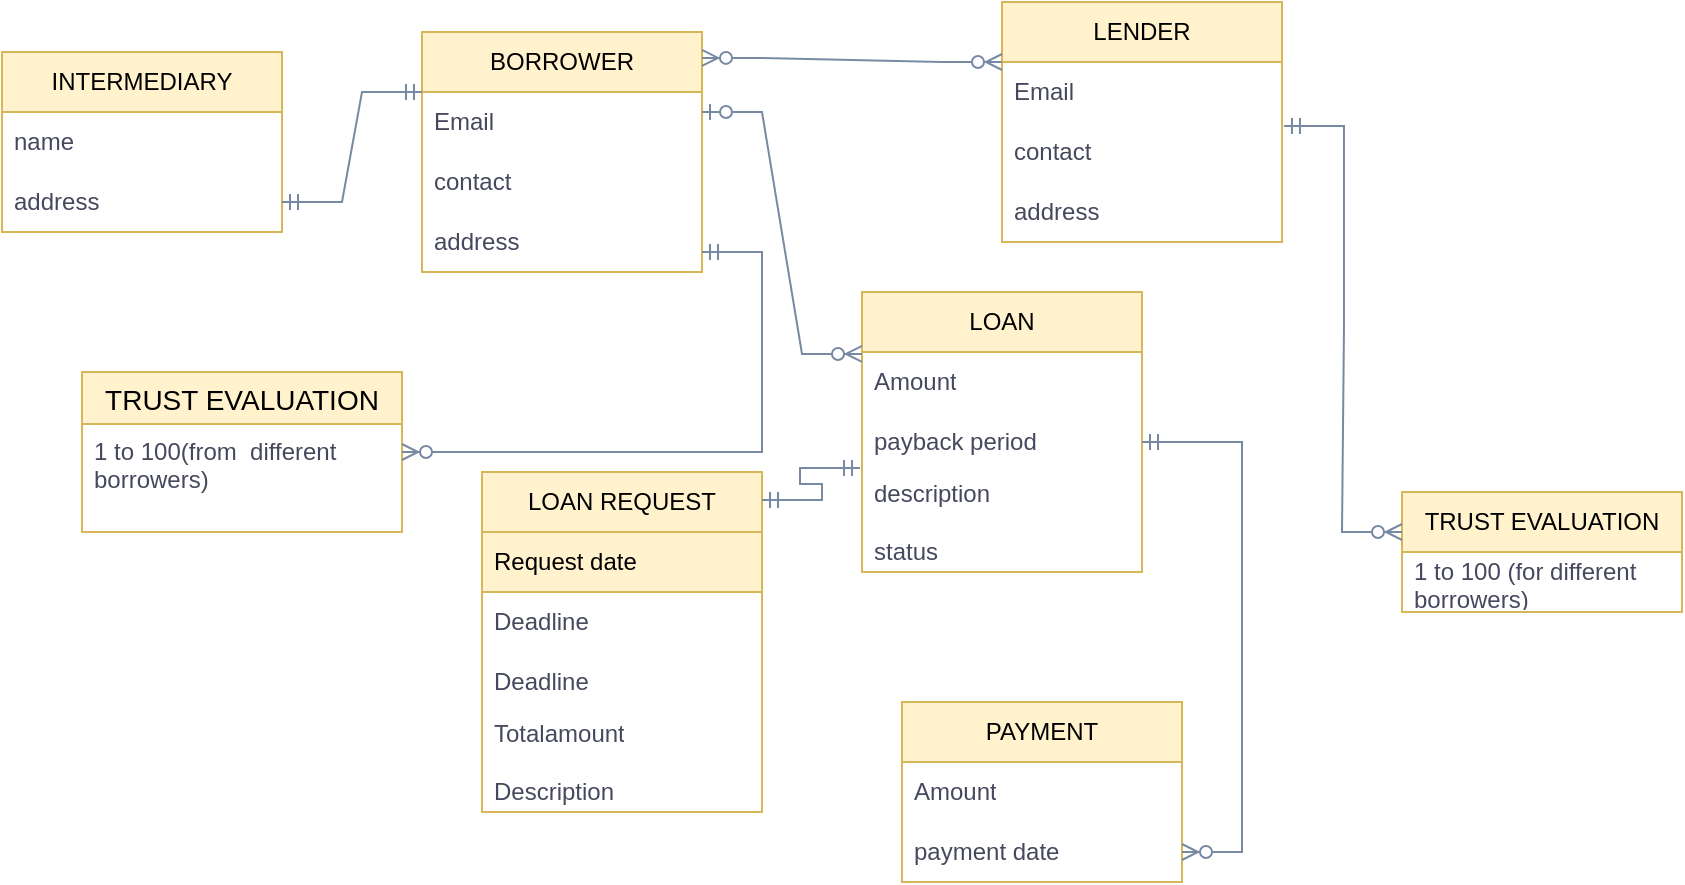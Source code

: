 <mxfile version="24.2.5" type="device">
  <diagram name="Page-1" id="6RLgo2dzrJijFMjTfPJx">
    <mxGraphModel dx="1866" dy="607" grid="1" gridSize="10" guides="1" tooltips="1" connect="1" arrows="1" fold="1" page="1" pageScale="1" pageWidth="850" pageHeight="1100" math="0" shadow="0">
      <root>
        <object label="" id="0">
          <mxCell />
        </object>
        <mxCell id="1" parent="0" />
        <mxCell id="Lgr2Lh1rhaSaIgezl0P1-1" value="BORROWER" style="swimlane;fontStyle=0;childLayout=stackLayout;horizontal=1;startSize=30;horizontalStack=0;resizeParent=1;resizeParentMax=0;resizeLast=0;collapsible=1;marginBottom=0;whiteSpace=wrap;html=1;labelBackgroundColor=none;fillColor=#fff2cc;strokeColor=#d6b656;" parent="1" vertex="1">
          <mxGeometry x="120" y="30" width="140" height="120" as="geometry" />
        </mxCell>
        <mxCell id="Lgr2Lh1rhaSaIgezl0P1-2" value="Email&lt;br&gt;" style="text;strokeColor=none;fillColor=none;align=left;verticalAlign=middle;spacingLeft=4;spacingRight=4;overflow=hidden;points=[[0,0.5],[1,0.5]];portConstraint=eastwest;rotatable=0;whiteSpace=wrap;html=1;labelBackgroundColor=none;fontColor=#46495D;" parent="Lgr2Lh1rhaSaIgezl0P1-1" vertex="1">
          <mxGeometry y="30" width="140" height="30" as="geometry" />
        </mxCell>
        <mxCell id="Lgr2Lh1rhaSaIgezl0P1-3" value="contact" style="text;strokeColor=none;fillColor=none;align=left;verticalAlign=middle;spacingLeft=4;spacingRight=4;overflow=hidden;points=[[0,0.5],[1,0.5]];portConstraint=eastwest;rotatable=0;whiteSpace=wrap;html=1;labelBackgroundColor=none;fontColor=#46495D;" parent="Lgr2Lh1rhaSaIgezl0P1-1" vertex="1">
          <mxGeometry y="60" width="140" height="30" as="geometry" />
        </mxCell>
        <mxCell id="Lgr2Lh1rhaSaIgezl0P1-4" value="address" style="text;strokeColor=none;fillColor=none;align=left;verticalAlign=middle;spacingLeft=4;spacingRight=4;overflow=hidden;points=[[0,0.5],[1,0.5]];portConstraint=eastwest;rotatable=0;whiteSpace=wrap;html=1;labelBackgroundColor=none;fontColor=#46495D;" parent="Lgr2Lh1rhaSaIgezl0P1-1" vertex="1">
          <mxGeometry y="90" width="140" height="30" as="geometry" />
        </mxCell>
        <mxCell id="Lgr2Lh1rhaSaIgezl0P1-5" value="LENDER" style="swimlane;fontStyle=0;childLayout=stackLayout;horizontal=1;startSize=30;horizontalStack=0;resizeParent=1;resizeParentMax=0;resizeLast=0;collapsible=1;marginBottom=0;whiteSpace=wrap;html=1;labelBackgroundColor=none;fillColor=#fff2cc;strokeColor=#d6b656;" parent="1" vertex="1">
          <mxGeometry x="410" y="15" width="140" height="120" as="geometry" />
        </mxCell>
        <mxCell id="Lgr2Lh1rhaSaIgezl0P1-6" value="Email" style="text;strokeColor=none;fillColor=none;align=left;verticalAlign=middle;spacingLeft=4;spacingRight=4;overflow=hidden;points=[[0,0.5],[1,0.5]];portConstraint=eastwest;rotatable=0;whiteSpace=wrap;html=1;labelBackgroundColor=none;fontColor=#46495D;" parent="Lgr2Lh1rhaSaIgezl0P1-5" vertex="1">
          <mxGeometry y="30" width="140" height="30" as="geometry" />
        </mxCell>
        <mxCell id="Lgr2Lh1rhaSaIgezl0P1-7" value="contact" style="text;strokeColor=none;fillColor=none;align=left;verticalAlign=middle;spacingLeft=4;spacingRight=4;overflow=hidden;points=[[0,0.5],[1,0.5]];portConstraint=eastwest;rotatable=0;whiteSpace=wrap;html=1;labelBackgroundColor=none;fontColor=#46495D;" parent="Lgr2Lh1rhaSaIgezl0P1-5" vertex="1">
          <mxGeometry y="60" width="140" height="30" as="geometry" />
        </mxCell>
        <mxCell id="Lgr2Lh1rhaSaIgezl0P1-8" value="address" style="text;strokeColor=none;fillColor=none;align=left;verticalAlign=middle;spacingLeft=4;spacingRight=4;overflow=hidden;points=[[0,0.5],[1,0.5]];portConstraint=eastwest;rotatable=0;whiteSpace=wrap;html=1;labelBackgroundColor=none;fontColor=#46495D;" parent="Lgr2Lh1rhaSaIgezl0P1-5" vertex="1">
          <mxGeometry y="90" width="140" height="30" as="geometry" />
        </mxCell>
        <mxCell id="Lgr2Lh1rhaSaIgezl0P1-9" value="INTERMEDIARY" style="swimlane;fontStyle=0;childLayout=stackLayout;horizontal=1;startSize=30;horizontalStack=0;resizeParent=1;resizeParentMax=0;resizeLast=0;collapsible=1;marginBottom=0;whiteSpace=wrap;html=1;labelBackgroundColor=none;fillColor=#fff2cc;strokeColor=#d6b656;" parent="1" vertex="1">
          <mxGeometry x="-90" y="40" width="140" height="90" as="geometry" />
        </mxCell>
        <mxCell id="Lgr2Lh1rhaSaIgezl0P1-10" value="name" style="text;strokeColor=none;fillColor=none;align=left;verticalAlign=middle;spacingLeft=4;spacingRight=4;overflow=hidden;points=[[0,0.5],[1,0.5]];portConstraint=eastwest;rotatable=0;whiteSpace=wrap;html=1;labelBackgroundColor=none;fontColor=#46495D;" parent="Lgr2Lh1rhaSaIgezl0P1-9" vertex="1">
          <mxGeometry y="30" width="140" height="30" as="geometry" />
        </mxCell>
        <mxCell id="Lgr2Lh1rhaSaIgezl0P1-12" value="address" style="text;strokeColor=none;fillColor=none;align=left;verticalAlign=middle;spacingLeft=4;spacingRight=4;overflow=hidden;points=[[0,0.5],[1,0.5]];portConstraint=eastwest;rotatable=0;whiteSpace=wrap;html=1;labelBackgroundColor=none;fontColor=#46495D;" parent="Lgr2Lh1rhaSaIgezl0P1-9" vertex="1">
          <mxGeometry y="60" width="140" height="30" as="geometry" />
        </mxCell>
        <mxCell id="Lgr2Lh1rhaSaIgezl0P1-13" value="LOAN REQUEST" style="swimlane;fontStyle=0;childLayout=stackLayout;horizontal=1;startSize=30;horizontalStack=0;resizeParent=1;resizeParentMax=0;resizeLast=0;collapsible=1;marginBottom=0;whiteSpace=wrap;html=1;labelBackgroundColor=none;fillColor=#fff2cc;strokeColor=#d6b656;" parent="1" vertex="1">
          <mxGeometry x="150" y="250" width="140" height="170" as="geometry" />
        </mxCell>
        <mxCell id="Lgr2Lh1rhaSaIgezl0P1-14" value="Request date" style="text;strokeColor=#d6b656;fillColor=#fff2cc;align=left;verticalAlign=middle;spacingLeft=4;spacingRight=4;overflow=hidden;points=[[0,0.5],[1,0.5]];portConstraint=eastwest;rotatable=0;whiteSpace=wrap;html=1;labelBackgroundColor=none;" parent="Lgr2Lh1rhaSaIgezl0P1-13" vertex="1">
          <mxGeometry y="30" width="140" height="30" as="geometry" />
        </mxCell>
        <mxCell id="Lgr2Lh1rhaSaIgezl0P1-37" value="Deadline" style="text;strokeColor=none;fillColor=none;align=left;verticalAlign=middle;spacingLeft=4;spacingRight=4;overflow=hidden;points=[[0,0.5],[1,0.5]];portConstraint=eastwest;rotatable=0;whiteSpace=wrap;html=1;labelBackgroundColor=none;fontColor=#46495D;" parent="Lgr2Lh1rhaSaIgezl0P1-13" vertex="1">
          <mxGeometry y="60" width="140" height="30" as="geometry" />
        </mxCell>
        <mxCell id="Lgr2Lh1rhaSaIgezl0P1-15" value="Deadline" style="text;strokeColor=none;fillColor=none;align=left;verticalAlign=middle;spacingLeft=4;spacingRight=4;overflow=hidden;points=[[0,0.5],[1,0.5]];portConstraint=eastwest;rotatable=0;whiteSpace=wrap;html=1;labelBackgroundColor=none;fontColor=#46495D;" parent="Lgr2Lh1rhaSaIgezl0P1-13" vertex="1">
          <mxGeometry y="90" width="140" height="30" as="geometry" />
        </mxCell>
        <mxCell id="Lgr2Lh1rhaSaIgezl0P1-16" value="Totalamount&lt;br&gt;&lt;br&gt;Description" style="text;strokeColor=none;fillColor=none;align=left;verticalAlign=middle;spacingLeft=4;spacingRight=4;overflow=hidden;points=[[0,0.5],[1,0.5]];portConstraint=eastwest;rotatable=0;whiteSpace=wrap;html=1;labelBackgroundColor=none;fontColor=#46495D;" parent="Lgr2Lh1rhaSaIgezl0P1-13" vertex="1">
          <mxGeometry y="120" width="140" height="50" as="geometry" />
        </mxCell>
        <mxCell id="Lgr2Lh1rhaSaIgezl0P1-18" value="LOAN" style="swimlane;fontStyle=0;childLayout=stackLayout;horizontal=1;startSize=30;horizontalStack=0;resizeParent=1;resizeParentMax=0;resizeLast=0;collapsible=1;marginBottom=0;whiteSpace=wrap;html=1;labelBackgroundColor=none;fillColor=#fff2cc;strokeColor=#d6b656;" parent="1" vertex="1">
          <mxGeometry x="340" y="160" width="140" height="140" as="geometry" />
        </mxCell>
        <mxCell id="Lgr2Lh1rhaSaIgezl0P1-19" value="Amount" style="text;strokeColor=none;fillColor=none;align=left;verticalAlign=middle;spacingLeft=4;spacingRight=4;overflow=hidden;points=[[0,0.5],[1,0.5]];portConstraint=eastwest;rotatable=0;whiteSpace=wrap;html=1;labelBackgroundColor=none;fontColor=#46495D;" parent="Lgr2Lh1rhaSaIgezl0P1-18" vertex="1">
          <mxGeometry y="30" width="140" height="30" as="geometry" />
        </mxCell>
        <mxCell id="Lgr2Lh1rhaSaIgezl0P1-20" value="payback period" style="text;strokeColor=none;fillColor=none;align=left;verticalAlign=middle;spacingLeft=4;spacingRight=4;overflow=hidden;points=[[0,0.5],[1,0.5]];portConstraint=eastwest;rotatable=0;whiteSpace=wrap;html=1;labelBackgroundColor=none;fontColor=#46495D;" parent="Lgr2Lh1rhaSaIgezl0P1-18" vertex="1">
          <mxGeometry y="60" width="140" height="30" as="geometry" />
        </mxCell>
        <mxCell id="Lgr2Lh1rhaSaIgezl0P1-21" value="description&lt;br&gt;&lt;br&gt;status" style="text;strokeColor=none;fillColor=none;align=left;verticalAlign=middle;spacingLeft=4;spacingRight=4;overflow=hidden;points=[[0,0.5],[1,0.5]];portConstraint=eastwest;rotatable=0;whiteSpace=wrap;html=1;labelBackgroundColor=none;fontColor=#46495D;" parent="Lgr2Lh1rhaSaIgezl0P1-18" vertex="1">
          <mxGeometry y="90" width="140" height="50" as="geometry" />
        </mxCell>
        <mxCell id="Lgr2Lh1rhaSaIgezl0P1-22" value="PAYMENT" style="swimlane;fontStyle=0;childLayout=stackLayout;horizontal=1;startSize=30;horizontalStack=0;resizeParent=1;resizeParentMax=0;resizeLast=0;collapsible=1;marginBottom=0;whiteSpace=wrap;html=1;labelBackgroundColor=none;fillColor=#fff2cc;strokeColor=#d6b656;" parent="1" vertex="1">
          <mxGeometry x="360" y="365" width="140" height="90" as="geometry" />
        </mxCell>
        <mxCell id="Lgr2Lh1rhaSaIgezl0P1-23" value="Amount" style="text;strokeColor=none;fillColor=none;align=left;verticalAlign=middle;spacingLeft=4;spacingRight=4;overflow=hidden;points=[[0,0.5],[1,0.5]];portConstraint=eastwest;rotatable=0;whiteSpace=wrap;html=1;labelBackgroundColor=none;fontColor=#46495D;" parent="Lgr2Lh1rhaSaIgezl0P1-22" vertex="1">
          <mxGeometry y="30" width="140" height="30" as="geometry" />
        </mxCell>
        <mxCell id="Lgr2Lh1rhaSaIgezl0P1-24" value="payment date" style="text;strokeColor=none;fillColor=none;align=left;verticalAlign=middle;spacingLeft=4;spacingRight=4;overflow=hidden;points=[[0,0.5],[1,0.5]];portConstraint=eastwest;rotatable=0;whiteSpace=wrap;html=1;labelBackgroundColor=none;fontColor=#46495D;" parent="Lgr2Lh1rhaSaIgezl0P1-22" vertex="1">
          <mxGeometry y="60" width="140" height="30" as="geometry" />
        </mxCell>
        <mxCell id="Lgr2Lh1rhaSaIgezl0P1-30" value="TRUST EVALUATION" style="swimlane;fontStyle=0;childLayout=stackLayout;horizontal=1;startSize=30;horizontalStack=0;resizeParent=1;resizeParentMax=0;resizeLast=0;collapsible=1;marginBottom=0;whiteSpace=wrap;html=1;labelBackgroundColor=none;fillColor=#fff2cc;strokeColor=#d6b656;" parent="1" vertex="1">
          <mxGeometry x="610" y="260" width="140" height="60" as="geometry" />
        </mxCell>
        <mxCell id="Lgr2Lh1rhaSaIgezl0P1-33" value="1 to 100 (for different borrowers)" style="text;strokeColor=none;fillColor=none;align=left;verticalAlign=middle;spacingLeft=4;spacingRight=4;overflow=hidden;points=[[0,0.5],[1,0.5]];portConstraint=eastwest;rotatable=0;whiteSpace=wrap;html=1;labelBackgroundColor=none;fontColor=#46495D;" parent="Lgr2Lh1rhaSaIgezl0P1-30" vertex="1">
          <mxGeometry y="30" width="140" height="30" as="geometry" />
        </mxCell>
        <mxCell id="Lgr2Lh1rhaSaIgezl0P1-40" value="" style="edgeStyle=entityRelationEdgeStyle;fontSize=12;html=1;endArrow=ERzeroToMany;startArrow=ERzeroToOne;rounded=0;strokeColor=#788AA3;fontColor=#46495D;fillColor=#B2C9AB;entryX=0;entryY=0.033;entryDx=0;entryDy=0;entryPerimeter=0;" parent="1" target="Lgr2Lh1rhaSaIgezl0P1-19" edge="1">
          <mxGeometry width="100" height="100" relative="1" as="geometry">
            <mxPoint x="260" y="70" as="sourcePoint" />
            <mxPoint x="420" y="180" as="targetPoint" />
          </mxGeometry>
        </mxCell>
        <mxCell id="Lgr2Lh1rhaSaIgezl0P1-41" value="" style="edgeStyle=entityRelationEdgeStyle;fontSize=12;html=1;endArrow=ERmandOne;startArrow=ERmandOne;rounded=0;strokeColor=#788AA3;fontColor=#46495D;fillColor=#B2C9AB;entryX=-0.007;entryY=-0.04;entryDx=0;entryDy=0;entryPerimeter=0;" parent="1" target="Lgr2Lh1rhaSaIgezl0P1-21" edge="1">
          <mxGeometry width="100" height="100" relative="1" as="geometry">
            <mxPoint x="290" y="264" as="sourcePoint" />
            <mxPoint x="420" y="180" as="targetPoint" />
          </mxGeometry>
        </mxCell>
        <mxCell id="Lgr2Lh1rhaSaIgezl0P1-42" value="" style="edgeStyle=entityRelationEdgeStyle;fontSize=12;html=1;endArrow=ERzeroToMany;startArrow=ERmandOne;rounded=0;strokeColor=#788AA3;fontColor=#46495D;fillColor=#B2C9AB;" parent="1" source="Lgr2Lh1rhaSaIgezl0P1-20" target="Lgr2Lh1rhaSaIgezl0P1-24" edge="1">
          <mxGeometry width="100" height="100" relative="1" as="geometry">
            <mxPoint x="320" y="280" as="sourcePoint" />
            <mxPoint x="420" y="180" as="targetPoint" />
          </mxGeometry>
        </mxCell>
        <mxCell id="Lgr2Lh1rhaSaIgezl0P1-44" value="" style="edgeStyle=entityRelationEdgeStyle;fontSize=12;html=1;endArrow=ERzeroToMany;startArrow=ERmandOne;rounded=0;strokeColor=#788AA3;fontColor=#46495D;fillColor=#B2C9AB;exitX=1.007;exitY=0.067;exitDx=0;exitDy=0;exitPerimeter=0;" parent="1" source="Lgr2Lh1rhaSaIgezl0P1-7" edge="1">
          <mxGeometry width="100" height="100" relative="1" as="geometry">
            <mxPoint x="540" y="270" as="sourcePoint" />
            <mxPoint x="610" y="280" as="targetPoint" />
          </mxGeometry>
        </mxCell>
        <mxCell id="Lgr2Lh1rhaSaIgezl0P1-46" value="TRUST EVALUATION" style="swimlane;fontStyle=0;childLayout=stackLayout;horizontal=1;startSize=26;horizontalStack=0;resizeParent=1;resizeParentMax=0;resizeLast=0;collapsible=1;marginBottom=0;align=center;fontSize=14;strokeColor=#d6b656;fillColor=#fff2cc;" parent="1" vertex="1">
          <mxGeometry x="-50" y="200" width="160" height="80" as="geometry" />
        </mxCell>
        <mxCell id="Lgr2Lh1rhaSaIgezl0P1-47" value="1 to 100(from  different &#xa;borrowers)&#xa;&#xa;&#xa;" style="text;strokeColor=none;fillColor=none;spacingLeft=4;spacingRight=4;overflow=hidden;rotatable=0;points=[[0,0.5],[1,0.5]];portConstraint=eastwest;fontSize=12;fontColor=#46495D;" parent="Lgr2Lh1rhaSaIgezl0P1-46" vertex="1">
          <mxGeometry y="26" width="160" height="54" as="geometry" />
        </mxCell>
        <mxCell id="Lgr2Lh1rhaSaIgezl0P1-50" value="" style="edgeStyle=entityRelationEdgeStyle;fontSize=12;html=1;endArrow=ERzeroToMany;startArrow=ERmandOne;rounded=0;strokeColor=#788AA3;fontColor=#46495D;fillColor=#B2C9AB;" parent="1" target="Lgr2Lh1rhaSaIgezl0P1-46" edge="1">
          <mxGeometry width="100" height="100" relative="1" as="geometry">
            <mxPoint x="260" y="140" as="sourcePoint" />
            <mxPoint x="110" y="253" as="targetPoint" />
          </mxGeometry>
        </mxCell>
        <mxCell id="Lgr2Lh1rhaSaIgezl0P1-51" value="" style="edgeStyle=entityRelationEdgeStyle;fontSize=12;html=1;endArrow=ERmandOne;startArrow=ERmandOne;rounded=0;strokeColor=#788AA3;fontColor=#46495D;fillColor=#B2C9AB;exitX=1;exitY=0.5;exitDx=0;exitDy=0;" parent="1" source="Lgr2Lh1rhaSaIgezl0P1-12" edge="1">
          <mxGeometry width="100" height="100" relative="1" as="geometry">
            <mxPoint x="40" y="160" as="sourcePoint" />
            <mxPoint x="120" y="60" as="targetPoint" />
          </mxGeometry>
        </mxCell>
        <mxCell id="Lgr2Lh1rhaSaIgezl0P1-52" value="" style="edgeStyle=entityRelationEdgeStyle;fontSize=12;html=1;endArrow=ERzeroToMany;endFill=1;startArrow=ERzeroToMany;rounded=0;strokeColor=#788AA3;fontColor=#46495D;fillColor=#B2C9AB;exitX=1;exitY=0.108;exitDx=0;exitDy=0;exitPerimeter=0;entryX=0;entryY=0.25;entryDx=0;entryDy=0;" parent="1" source="Lgr2Lh1rhaSaIgezl0P1-1" target="Lgr2Lh1rhaSaIgezl0P1-5" edge="1">
          <mxGeometry width="100" height="100" relative="1" as="geometry">
            <mxPoint x="290" y="140" as="sourcePoint" />
            <mxPoint x="390" y="40" as="targetPoint" />
          </mxGeometry>
        </mxCell>
      </root>
    </mxGraphModel>
  </diagram>
</mxfile>

